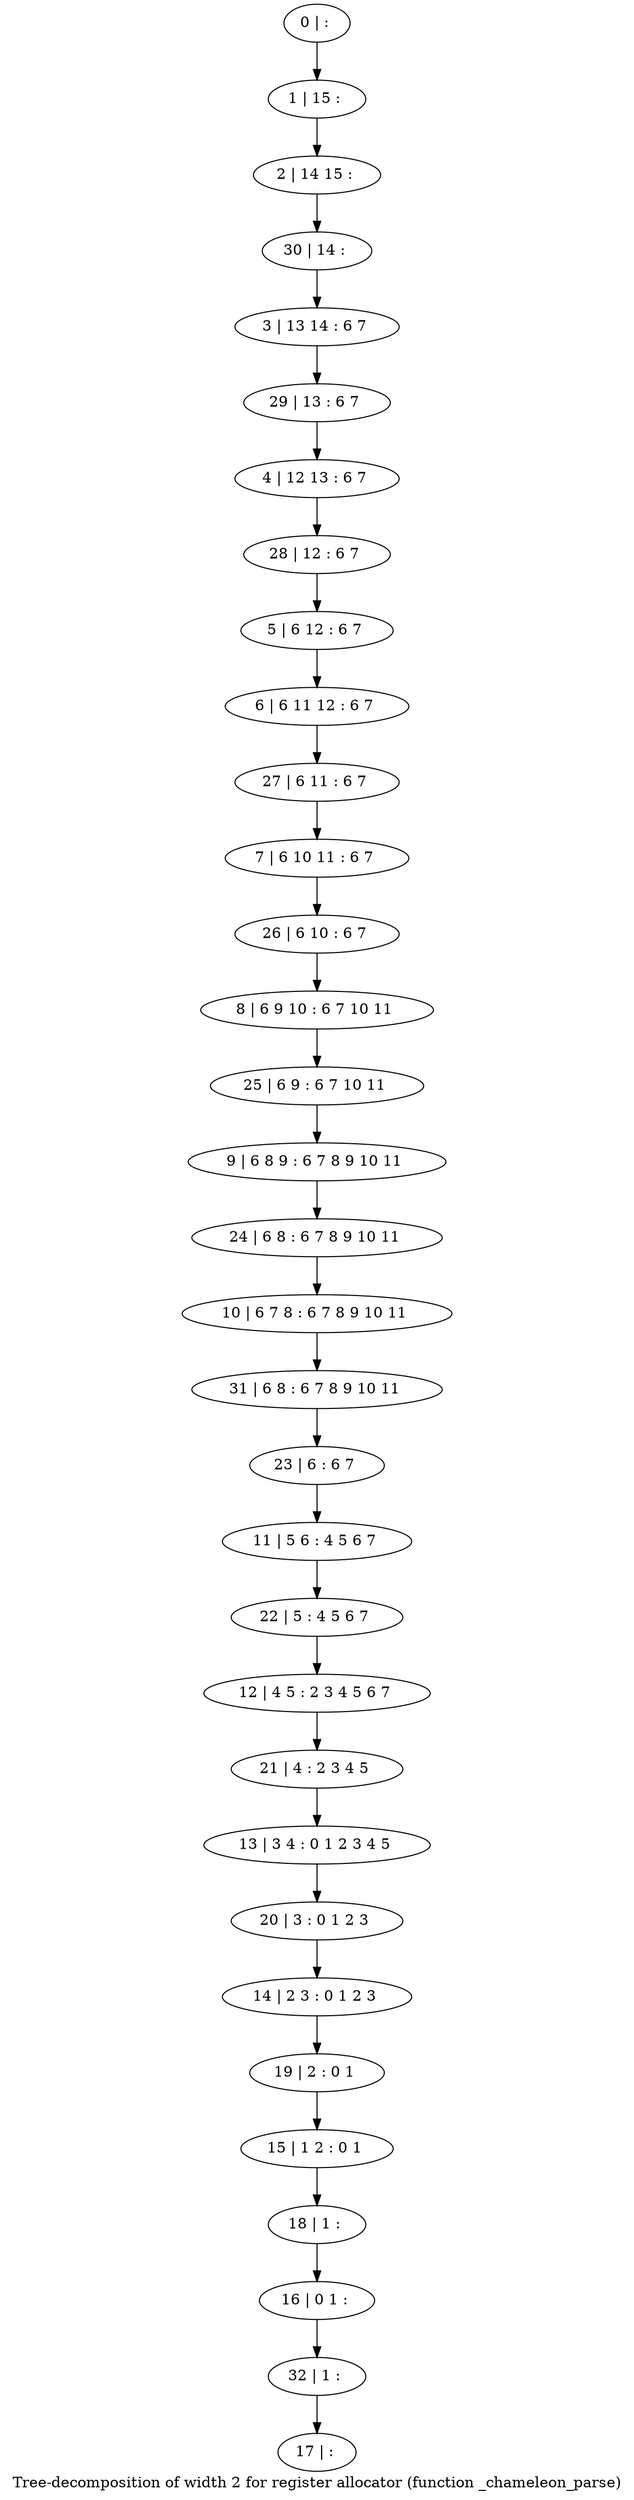 digraph G {
graph [label="Tree-decomposition of width 2 for register allocator (function _chameleon_parse)"]
0[label="0 | : "];
1[label="1 | 15 : "];
2[label="2 | 14 15 : "];
3[label="3 | 13 14 : 6 7 "];
4[label="4 | 12 13 : 6 7 "];
5[label="5 | 6 12 : 6 7 "];
6[label="6 | 6 11 12 : 6 7 "];
7[label="7 | 6 10 11 : 6 7 "];
8[label="8 | 6 9 10 : 6 7 10 11 "];
9[label="9 | 6 8 9 : 6 7 8 9 10 11 "];
10[label="10 | 6 7 8 : 6 7 8 9 10 11 "];
11[label="11 | 5 6 : 4 5 6 7 "];
12[label="12 | 4 5 : 2 3 4 5 6 7 "];
13[label="13 | 3 4 : 0 1 2 3 4 5 "];
14[label="14 | 2 3 : 0 1 2 3 "];
15[label="15 | 1 2 : 0 1 "];
16[label="16 | 0 1 : "];
17[label="17 | : "];
18[label="18 | 1 : "];
19[label="19 | 2 : 0 1 "];
20[label="20 | 3 : 0 1 2 3 "];
21[label="21 | 4 : 2 3 4 5 "];
22[label="22 | 5 : 4 5 6 7 "];
23[label="23 | 6 : 6 7 "];
24[label="24 | 6 8 : 6 7 8 9 10 11 "];
25[label="25 | 6 9 : 6 7 10 11 "];
26[label="26 | 6 10 : 6 7 "];
27[label="27 | 6 11 : 6 7 "];
28[label="28 | 12 : 6 7 "];
29[label="29 | 13 : 6 7 "];
30[label="30 | 14 : "];
31[label="31 | 6 8 : 6 7 8 9 10 11 "];
32[label="32 | 1 : "];
0->1 ;
1->2 ;
5->6 ;
18->16 ;
15->18 ;
19->15 ;
14->19 ;
20->14 ;
13->20 ;
21->13 ;
12->21 ;
22->12 ;
11->22 ;
23->11 ;
24->10 ;
9->24 ;
25->9 ;
8->25 ;
26->8 ;
7->26 ;
27->7 ;
6->27 ;
28->5 ;
4->28 ;
29->4 ;
3->29 ;
30->3 ;
2->30 ;
31->23 ;
10->31 ;
32->17 ;
16->32 ;
}
